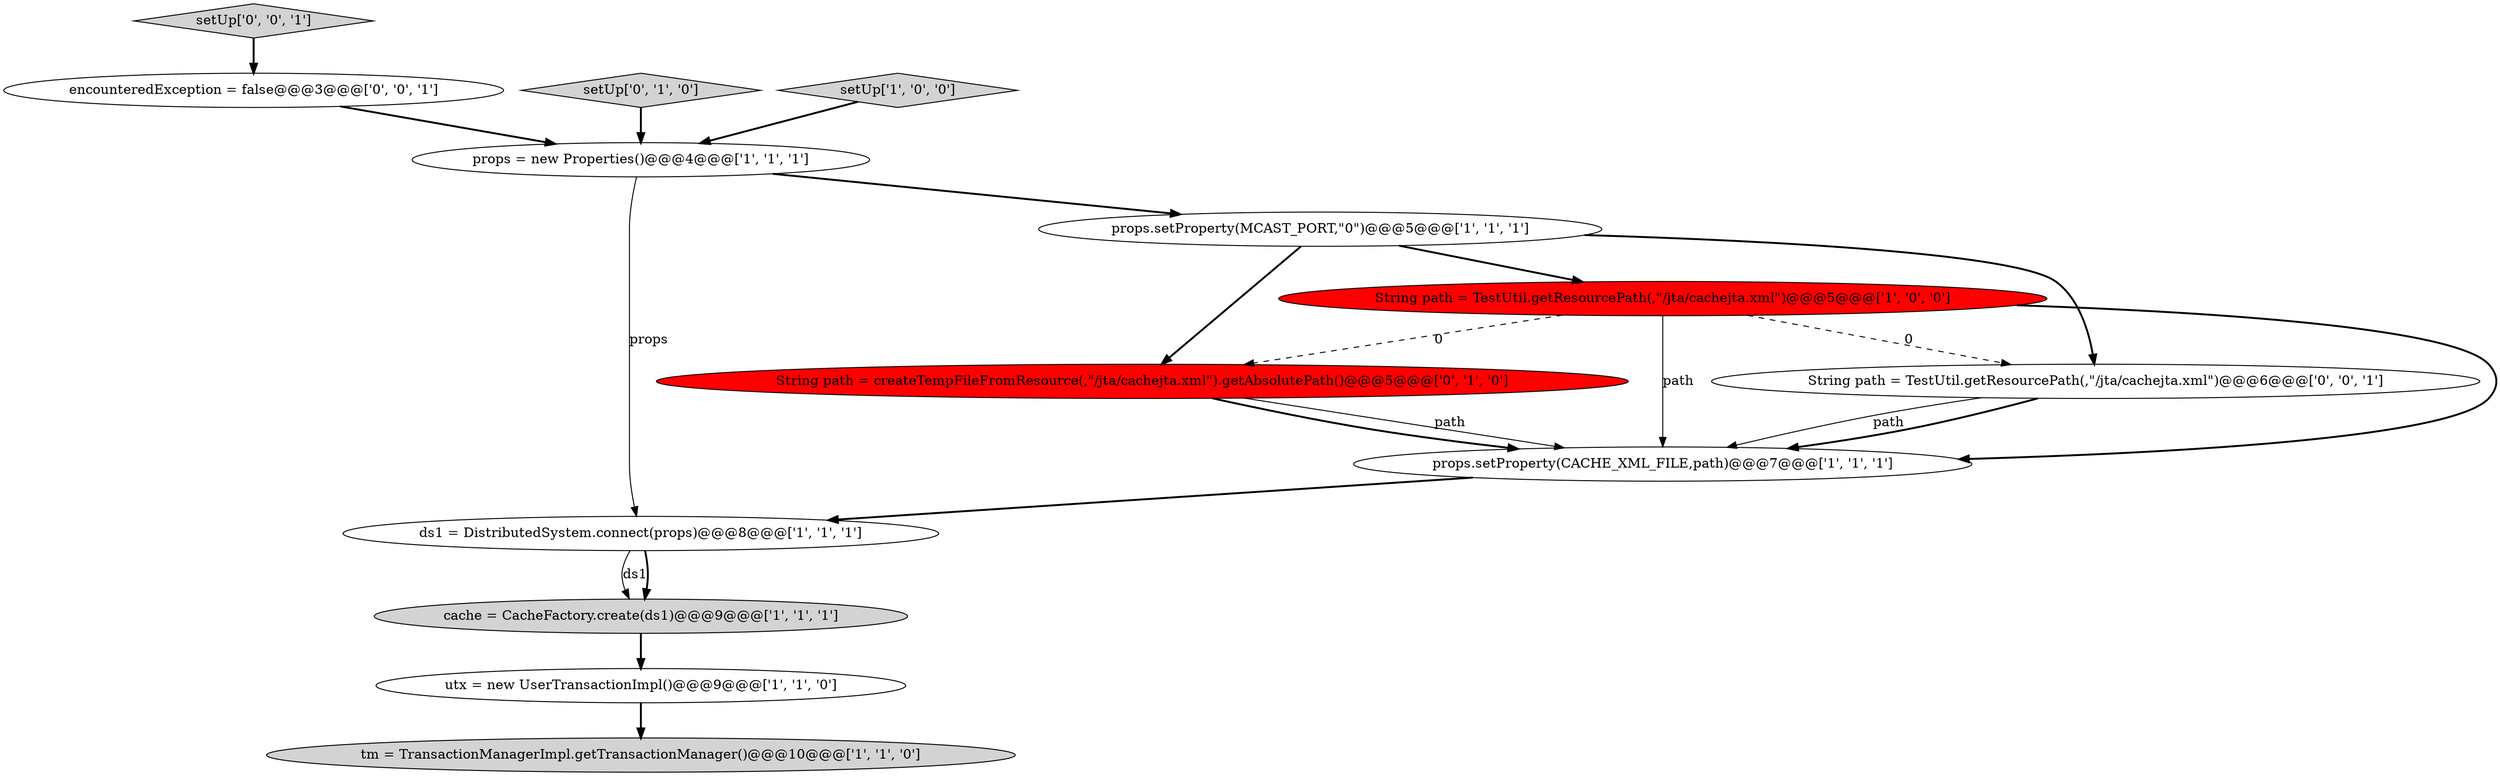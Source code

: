 digraph {
5 [style = filled, label = "String path = TestUtil.getResourcePath(,\"/jta/cachejta.xml\")@@@5@@@['1', '0', '0']", fillcolor = red, shape = ellipse image = "AAA1AAABBB1BBB"];
13 [style = filled, label = "encounteredException = false@@@3@@@['0', '0', '1']", fillcolor = white, shape = ellipse image = "AAA0AAABBB3BBB"];
10 [style = filled, label = "String path = createTempFileFromResource(,\"/jta/cachejta.xml\").getAbsolutePath()@@@5@@@['0', '1', '0']", fillcolor = red, shape = ellipse image = "AAA1AAABBB2BBB"];
12 [style = filled, label = "String path = TestUtil.getResourcePath(,\"/jta/cachejta.xml\")@@@6@@@['0', '0', '1']", fillcolor = white, shape = ellipse image = "AAA0AAABBB3BBB"];
2 [style = filled, label = "props.setProperty(MCAST_PORT,\"0\")@@@5@@@['1', '1', '1']", fillcolor = white, shape = ellipse image = "AAA0AAABBB1BBB"];
0 [style = filled, label = "ds1 = DistributedSystem.connect(props)@@@8@@@['1', '1', '1']", fillcolor = white, shape = ellipse image = "AAA0AAABBB1BBB"];
8 [style = filled, label = "utx = new UserTransactionImpl()@@@9@@@['1', '1', '0']", fillcolor = white, shape = ellipse image = "AAA0AAABBB1BBB"];
9 [style = filled, label = "setUp['0', '1', '0']", fillcolor = lightgray, shape = diamond image = "AAA0AAABBB2BBB"];
11 [style = filled, label = "setUp['0', '0', '1']", fillcolor = lightgray, shape = diamond image = "AAA0AAABBB3BBB"];
4 [style = filled, label = "cache = CacheFactory.create(ds1)@@@9@@@['1', '1', '1']", fillcolor = lightgray, shape = ellipse image = "AAA0AAABBB1BBB"];
7 [style = filled, label = "props = new Properties()@@@4@@@['1', '1', '1']", fillcolor = white, shape = ellipse image = "AAA0AAABBB1BBB"];
1 [style = filled, label = "setUp['1', '0', '0']", fillcolor = lightgray, shape = diamond image = "AAA0AAABBB1BBB"];
6 [style = filled, label = "props.setProperty(CACHE_XML_FILE,path)@@@7@@@['1', '1', '1']", fillcolor = white, shape = ellipse image = "AAA0AAABBB1BBB"];
3 [style = filled, label = "tm = TransactionManagerImpl.getTransactionManager()@@@10@@@['1', '1', '0']", fillcolor = lightgray, shape = ellipse image = "AAA0AAABBB1BBB"];
5->12 [style = dashed, label="0"];
0->4 [style = solid, label="ds1"];
12->6 [style = solid, label="path"];
8->3 [style = bold, label=""];
7->0 [style = solid, label="props"];
6->0 [style = bold, label=""];
9->7 [style = bold, label=""];
2->10 [style = bold, label=""];
12->6 [style = bold, label=""];
1->7 [style = bold, label=""];
10->6 [style = bold, label=""];
2->12 [style = bold, label=""];
10->6 [style = solid, label="path"];
5->6 [style = bold, label=""];
5->10 [style = dashed, label="0"];
0->4 [style = bold, label=""];
7->2 [style = bold, label=""];
13->7 [style = bold, label=""];
11->13 [style = bold, label=""];
4->8 [style = bold, label=""];
5->6 [style = solid, label="path"];
2->5 [style = bold, label=""];
}
